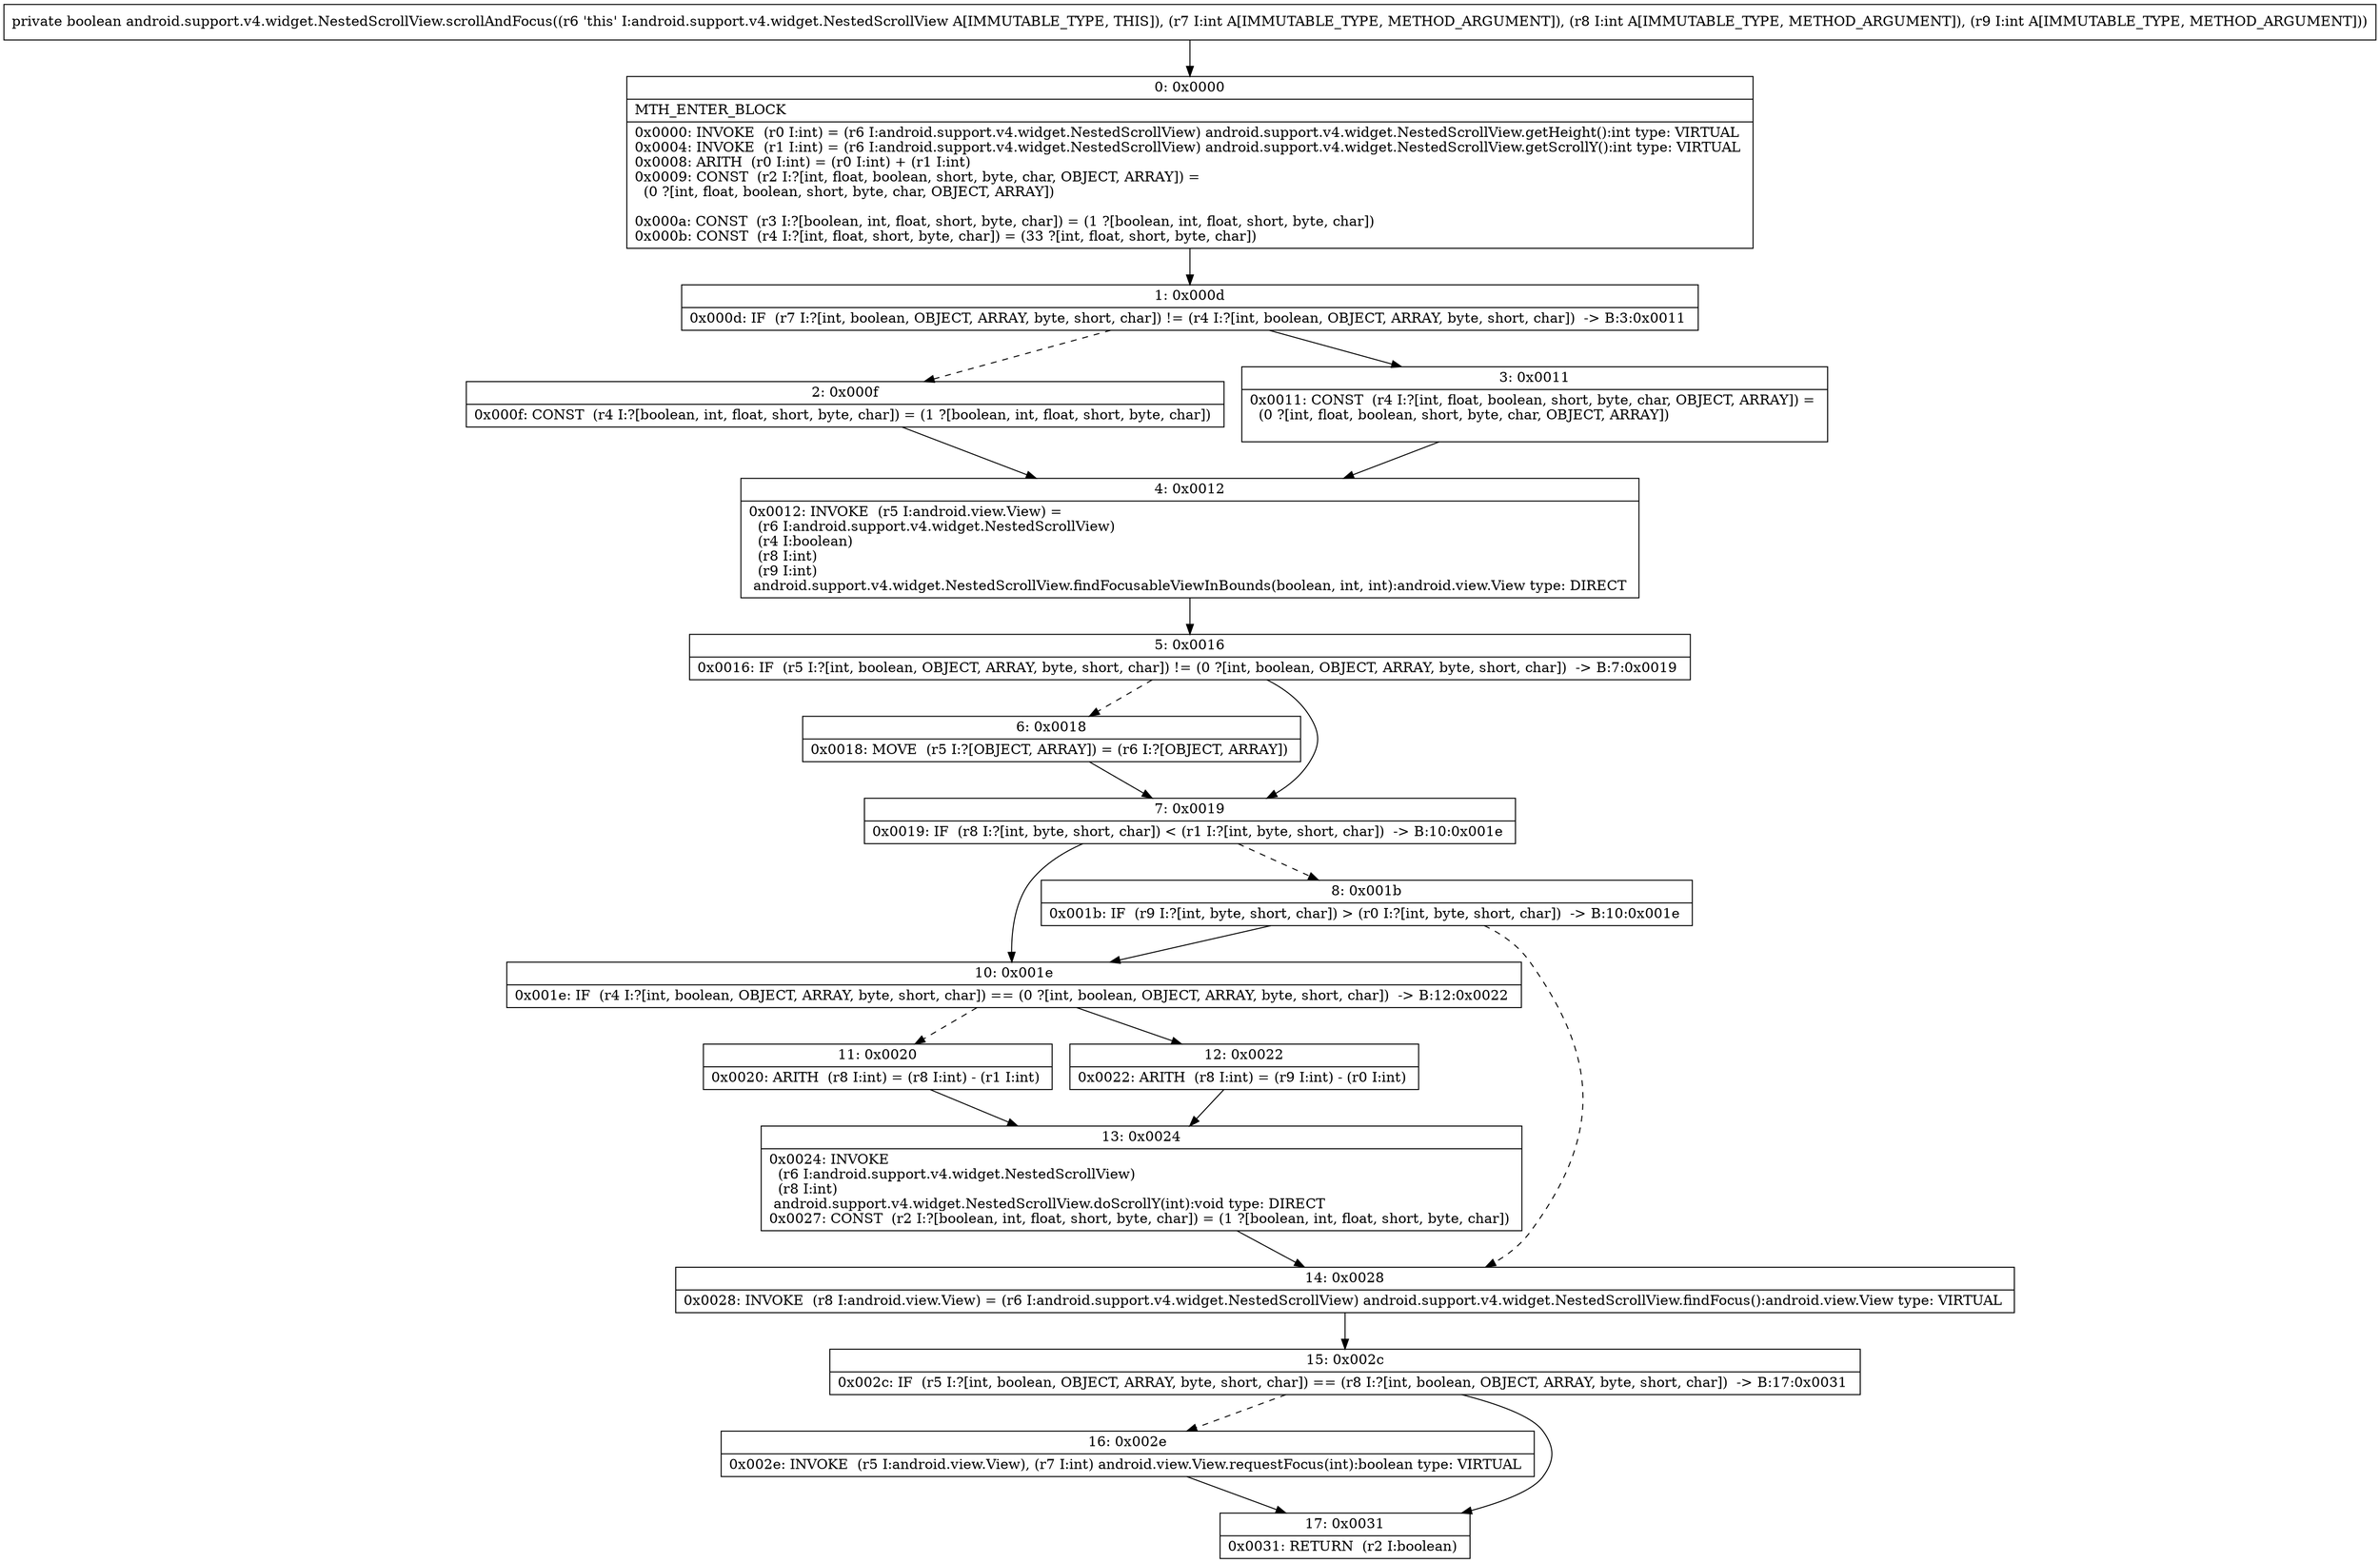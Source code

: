 digraph "CFG forandroid.support.v4.widget.NestedScrollView.scrollAndFocus(III)Z" {
Node_0 [shape=record,label="{0\:\ 0x0000|MTH_ENTER_BLOCK\l|0x0000: INVOKE  (r0 I:int) = (r6 I:android.support.v4.widget.NestedScrollView) android.support.v4.widget.NestedScrollView.getHeight():int type: VIRTUAL \l0x0004: INVOKE  (r1 I:int) = (r6 I:android.support.v4.widget.NestedScrollView) android.support.v4.widget.NestedScrollView.getScrollY():int type: VIRTUAL \l0x0008: ARITH  (r0 I:int) = (r0 I:int) + (r1 I:int) \l0x0009: CONST  (r2 I:?[int, float, boolean, short, byte, char, OBJECT, ARRAY]) = \l  (0 ?[int, float, boolean, short, byte, char, OBJECT, ARRAY])\l \l0x000a: CONST  (r3 I:?[boolean, int, float, short, byte, char]) = (1 ?[boolean, int, float, short, byte, char]) \l0x000b: CONST  (r4 I:?[int, float, short, byte, char]) = (33 ?[int, float, short, byte, char]) \l}"];
Node_1 [shape=record,label="{1\:\ 0x000d|0x000d: IF  (r7 I:?[int, boolean, OBJECT, ARRAY, byte, short, char]) != (r4 I:?[int, boolean, OBJECT, ARRAY, byte, short, char])  \-\> B:3:0x0011 \l}"];
Node_2 [shape=record,label="{2\:\ 0x000f|0x000f: CONST  (r4 I:?[boolean, int, float, short, byte, char]) = (1 ?[boolean, int, float, short, byte, char]) \l}"];
Node_3 [shape=record,label="{3\:\ 0x0011|0x0011: CONST  (r4 I:?[int, float, boolean, short, byte, char, OBJECT, ARRAY]) = \l  (0 ?[int, float, boolean, short, byte, char, OBJECT, ARRAY])\l \l}"];
Node_4 [shape=record,label="{4\:\ 0x0012|0x0012: INVOKE  (r5 I:android.view.View) = \l  (r6 I:android.support.v4.widget.NestedScrollView)\l  (r4 I:boolean)\l  (r8 I:int)\l  (r9 I:int)\l android.support.v4.widget.NestedScrollView.findFocusableViewInBounds(boolean, int, int):android.view.View type: DIRECT \l}"];
Node_5 [shape=record,label="{5\:\ 0x0016|0x0016: IF  (r5 I:?[int, boolean, OBJECT, ARRAY, byte, short, char]) != (0 ?[int, boolean, OBJECT, ARRAY, byte, short, char])  \-\> B:7:0x0019 \l}"];
Node_6 [shape=record,label="{6\:\ 0x0018|0x0018: MOVE  (r5 I:?[OBJECT, ARRAY]) = (r6 I:?[OBJECT, ARRAY]) \l}"];
Node_7 [shape=record,label="{7\:\ 0x0019|0x0019: IF  (r8 I:?[int, byte, short, char]) \< (r1 I:?[int, byte, short, char])  \-\> B:10:0x001e \l}"];
Node_8 [shape=record,label="{8\:\ 0x001b|0x001b: IF  (r9 I:?[int, byte, short, char]) \> (r0 I:?[int, byte, short, char])  \-\> B:10:0x001e \l}"];
Node_10 [shape=record,label="{10\:\ 0x001e|0x001e: IF  (r4 I:?[int, boolean, OBJECT, ARRAY, byte, short, char]) == (0 ?[int, boolean, OBJECT, ARRAY, byte, short, char])  \-\> B:12:0x0022 \l}"];
Node_11 [shape=record,label="{11\:\ 0x0020|0x0020: ARITH  (r8 I:int) = (r8 I:int) \- (r1 I:int) \l}"];
Node_12 [shape=record,label="{12\:\ 0x0022|0x0022: ARITH  (r8 I:int) = (r9 I:int) \- (r0 I:int) \l}"];
Node_13 [shape=record,label="{13\:\ 0x0024|0x0024: INVOKE  \l  (r6 I:android.support.v4.widget.NestedScrollView)\l  (r8 I:int)\l android.support.v4.widget.NestedScrollView.doScrollY(int):void type: DIRECT \l0x0027: CONST  (r2 I:?[boolean, int, float, short, byte, char]) = (1 ?[boolean, int, float, short, byte, char]) \l}"];
Node_14 [shape=record,label="{14\:\ 0x0028|0x0028: INVOKE  (r8 I:android.view.View) = (r6 I:android.support.v4.widget.NestedScrollView) android.support.v4.widget.NestedScrollView.findFocus():android.view.View type: VIRTUAL \l}"];
Node_15 [shape=record,label="{15\:\ 0x002c|0x002c: IF  (r5 I:?[int, boolean, OBJECT, ARRAY, byte, short, char]) == (r8 I:?[int, boolean, OBJECT, ARRAY, byte, short, char])  \-\> B:17:0x0031 \l}"];
Node_16 [shape=record,label="{16\:\ 0x002e|0x002e: INVOKE  (r5 I:android.view.View), (r7 I:int) android.view.View.requestFocus(int):boolean type: VIRTUAL \l}"];
Node_17 [shape=record,label="{17\:\ 0x0031|0x0031: RETURN  (r2 I:boolean) \l}"];
MethodNode[shape=record,label="{private boolean android.support.v4.widget.NestedScrollView.scrollAndFocus((r6 'this' I:android.support.v4.widget.NestedScrollView A[IMMUTABLE_TYPE, THIS]), (r7 I:int A[IMMUTABLE_TYPE, METHOD_ARGUMENT]), (r8 I:int A[IMMUTABLE_TYPE, METHOD_ARGUMENT]), (r9 I:int A[IMMUTABLE_TYPE, METHOD_ARGUMENT])) }"];
MethodNode -> Node_0;
Node_0 -> Node_1;
Node_1 -> Node_2[style=dashed];
Node_1 -> Node_3;
Node_2 -> Node_4;
Node_3 -> Node_4;
Node_4 -> Node_5;
Node_5 -> Node_6[style=dashed];
Node_5 -> Node_7;
Node_6 -> Node_7;
Node_7 -> Node_8[style=dashed];
Node_7 -> Node_10;
Node_8 -> Node_10;
Node_8 -> Node_14[style=dashed];
Node_10 -> Node_11[style=dashed];
Node_10 -> Node_12;
Node_11 -> Node_13;
Node_12 -> Node_13;
Node_13 -> Node_14;
Node_14 -> Node_15;
Node_15 -> Node_16[style=dashed];
Node_15 -> Node_17;
Node_16 -> Node_17;
}

